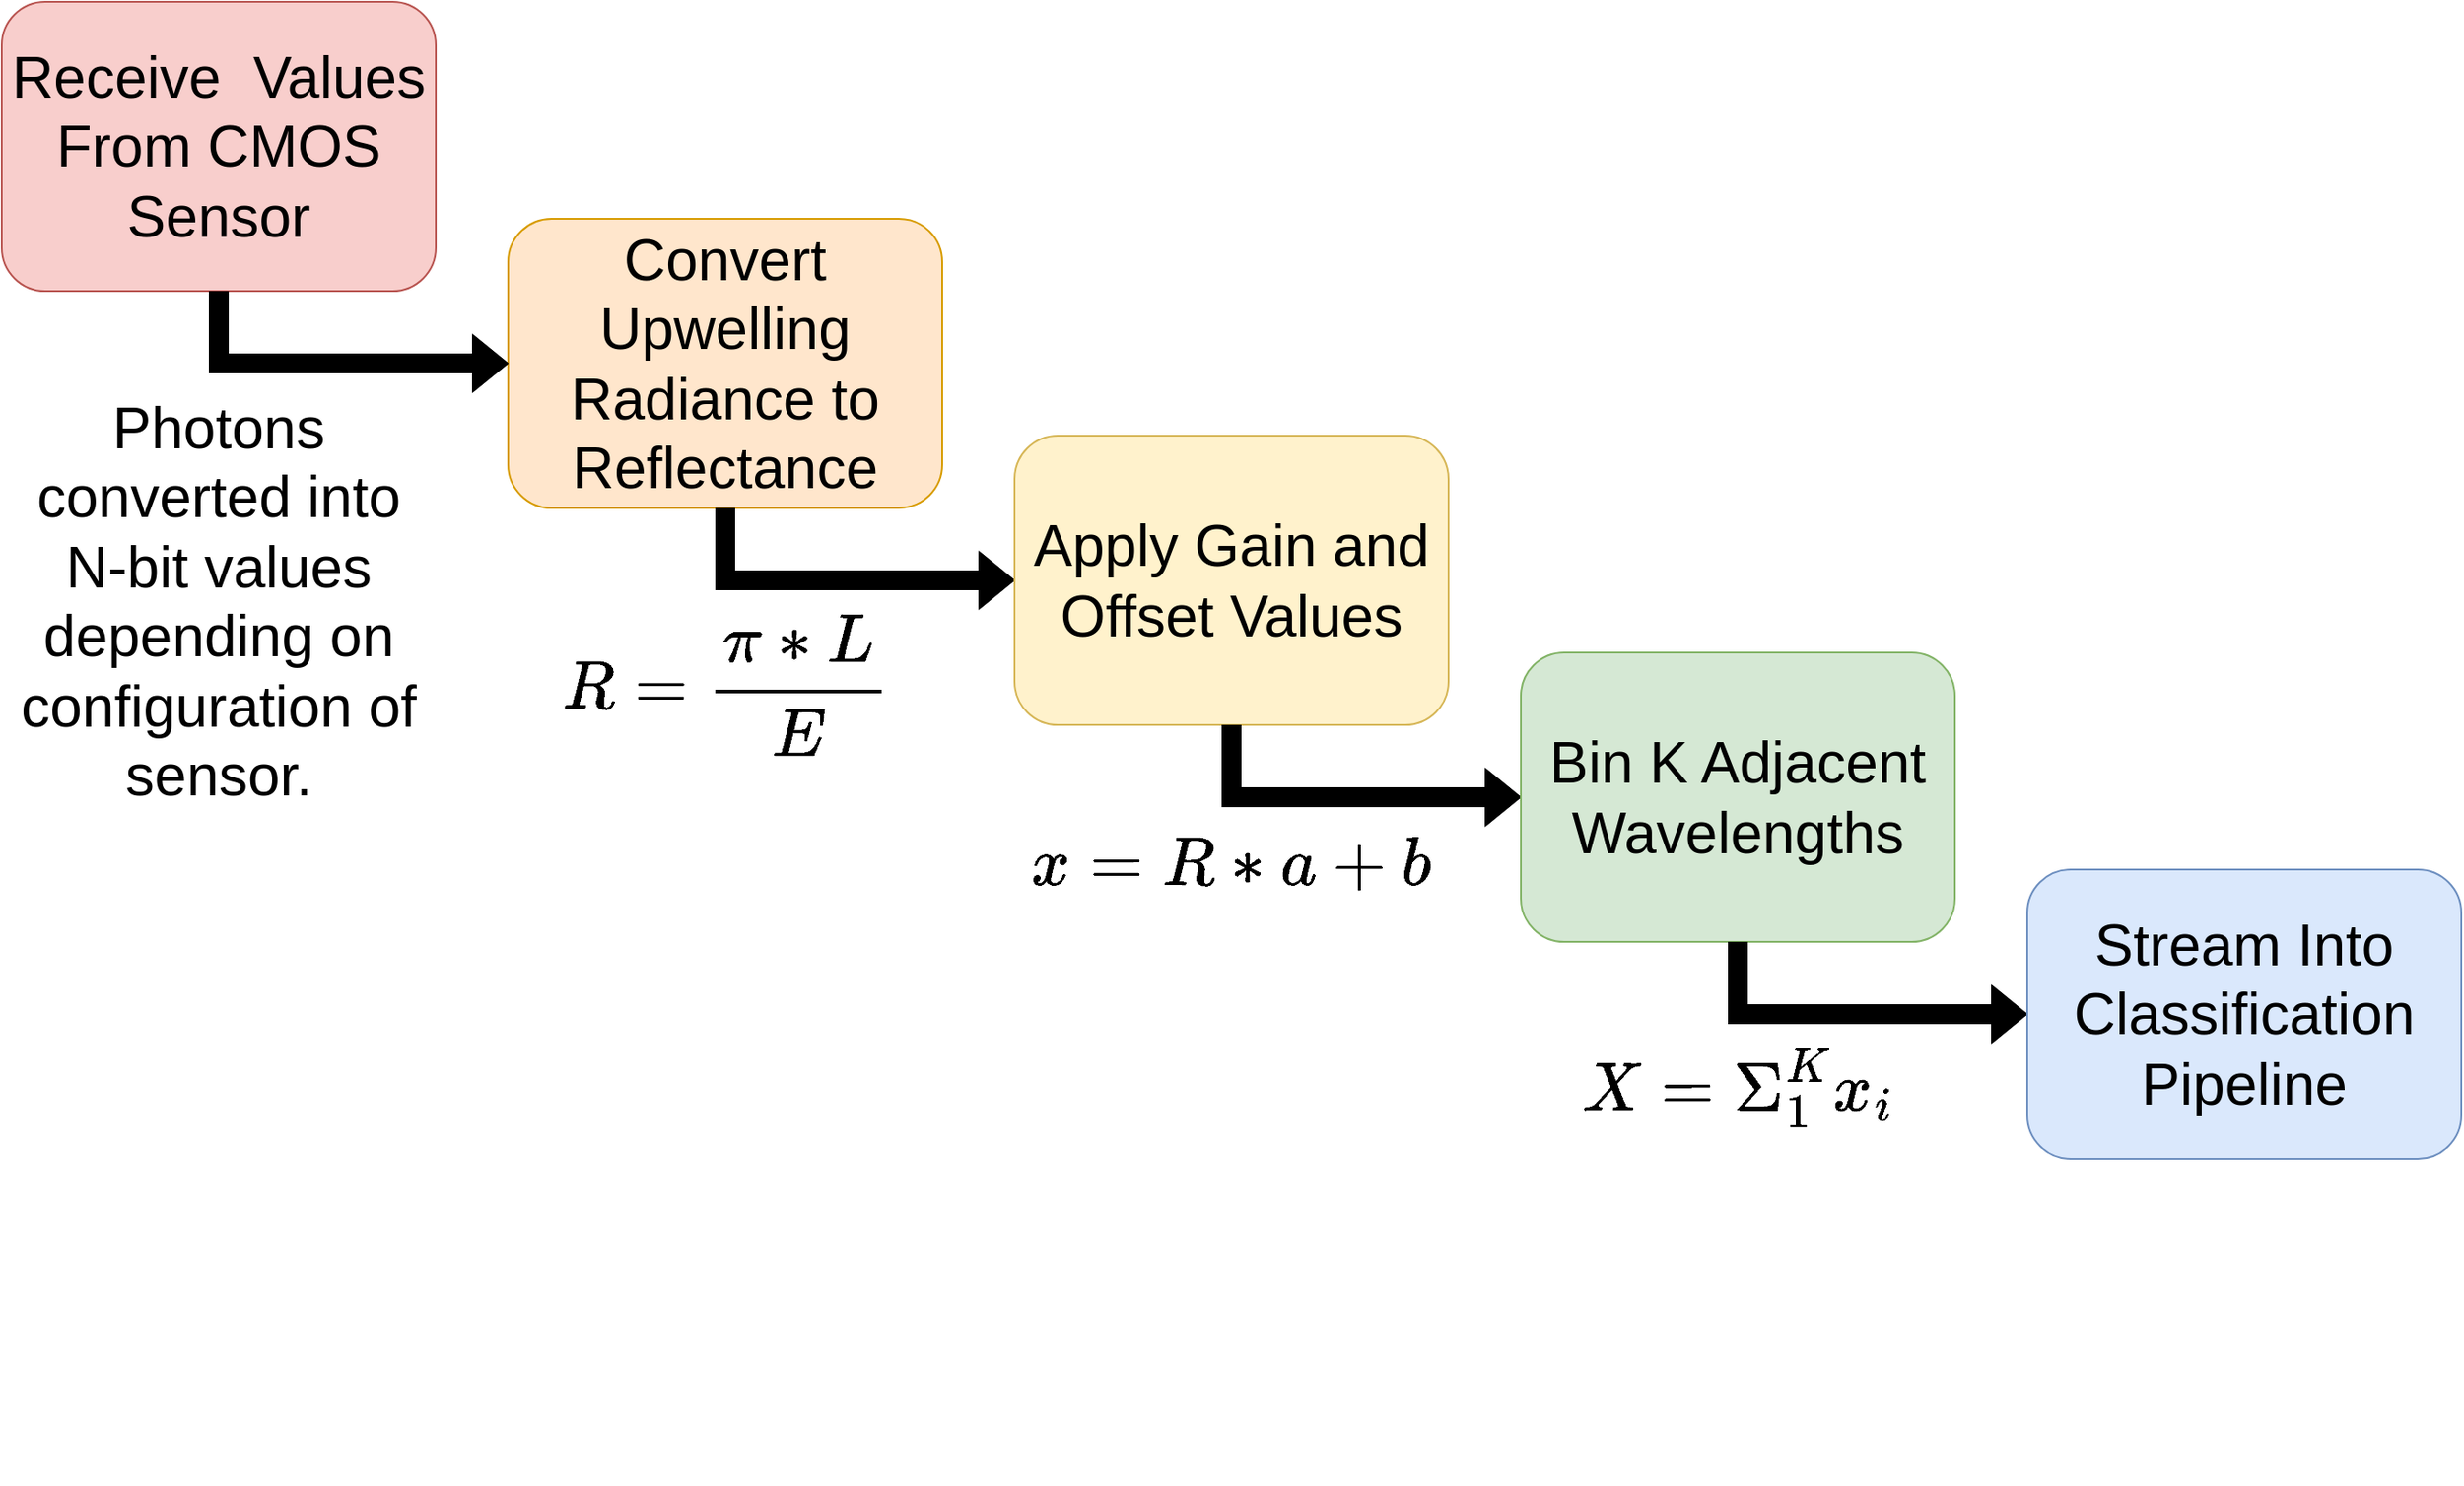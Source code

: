 <mxfile version="28.1.1">
  <diagram name="Page-1" id="-AFErXNe9J7OdYunWK4x">
    <mxGraphModel dx="3281" dy="2628" grid="1" gridSize="10" guides="1" tooltips="1" connect="1" arrows="1" fold="1" page="1" pageScale="1" pageWidth="850" pageHeight="1100" math="1" shadow="0">
      <root>
        <mxCell id="0" />
        <mxCell id="1" parent="0" />
        <mxCell id="zj0fFl8EOxYbujoj9vtz-1" value="Convert Upwelling Radiance to Reflectance" style="rounded=1;whiteSpace=wrap;html=1;fillColor=#ffe6cc;strokeColor=#d79b00;fontSize=32;" parent="1" vertex="1">
          <mxGeometry x="160" y="-40" width="240" height="160" as="geometry" />
        </mxCell>
        <mxCell id="zj0fFl8EOxYbujoj9vtz-10" value="" style="shape=flexArrow;endArrow=classic;html=1;rounded=0;fillColor=#000000;entryX=0;entryY=0.5;entryDx=0;entryDy=0;exitX=0.5;exitY=1;exitDx=0;exitDy=0;" parent="1" target="zj0fFl8EOxYbujoj9vtz-21" edge="1" source="zj0fFl8EOxYbujoj9vtz-1">
          <mxGeometry width="50" height="50" relative="1" as="geometry">
            <mxPoint x="240" y="200" as="sourcePoint" />
            <mxPoint x="440" y="320.0" as="targetPoint" />
            <Array as="points">
              <mxPoint x="280" y="160" />
            </Array>
          </mxGeometry>
        </mxCell>
        <mxCell id="zj0fFl8EOxYbujoj9vtz-21" value="Apply Gain and Offset Values" style="rounded=1;whiteSpace=wrap;html=1;fillColor=#fff2cc;strokeColor=#d6b656;fontSize=32;" parent="1" vertex="1">
          <mxGeometry x="440" y="80" width="240" height="160" as="geometry" />
        </mxCell>
        <mxCell id="zj0fFl8EOxYbujoj9vtz-22" value="" style="shape=flexArrow;endArrow=classic;html=1;rounded=0;fillColor=#000000;entryX=0;entryY=0.5;entryDx=0;entryDy=0;exitX=0.5;exitY=1;exitDx=0;exitDy=0;" parent="1" target="zj0fFl8EOxYbujoj9vtz-24" edge="1" source="zj0fFl8EOxYbujoj9vtz-21">
          <mxGeometry width="50" height="50" relative="1" as="geometry">
            <mxPoint x="560" y="400" as="sourcePoint" />
            <mxPoint x="610" y="520" as="targetPoint" />
            <Array as="points">
              <mxPoint x="560" y="280" />
            </Array>
          </mxGeometry>
        </mxCell>
        <mxCell id="zj0fFl8EOxYbujoj9vtz-24" value="Bin K Adjacent Wavelengths" style="rounded=1;whiteSpace=wrap;html=1;fillColor=#d5e8d4;strokeColor=#82b366;fontSize=32;" parent="1" vertex="1">
          <mxGeometry x="720" y="200" width="240" height="160" as="geometry" />
        </mxCell>
        <mxCell id="zj0fFl8EOxYbujoj9vtz-25" value="" style="shape=flexArrow;endArrow=classic;html=1;rounded=0;fillColor=#000000;entryX=0;entryY=0.5;entryDx=0;entryDy=0;exitX=0.5;exitY=1;exitDx=0;exitDy=0;" parent="1" target="zj0fFl8EOxYbujoj9vtz-27" edge="1" source="zj0fFl8EOxYbujoj9vtz-24">
          <mxGeometry width="50" height="50" relative="1" as="geometry">
            <mxPoint x="480" y="600" as="sourcePoint" />
            <mxPoint x="530" y="720" as="targetPoint" />
            <Array as="points">
              <mxPoint x="840" y="400" />
            </Array>
          </mxGeometry>
        </mxCell>
        <mxCell id="zj0fFl8EOxYbujoj9vtz-27" value="Stream Into Classification Pipeline" style="rounded=1;whiteSpace=wrap;html=1;fillColor=#dae8fc;strokeColor=#6c8ebf;fontSize=32;" parent="1" vertex="1">
          <mxGeometry x="1000" y="320" width="240" height="160" as="geometry" />
        </mxCell>
        <mxCell id="zj0fFl8EOxYbujoj9vtz-31" value="Receive&amp;nbsp; Values From CMOS Sensor" style="rounded=1;whiteSpace=wrap;html=1;fillColor=#f8cecc;strokeColor=#b85450;fontSize=32;" parent="1" vertex="1">
          <mxGeometry x="-120" y="-160" width="240" height="160" as="geometry" />
        </mxCell>
        <mxCell id="zj0fFl8EOxYbujoj9vtz-32" value="" style="shape=flexArrow;endArrow=classic;html=1;rounded=0;fillColor=#000000;entryX=0;entryY=0.5;entryDx=0;entryDy=0;fontSize=15;" parent="1" edge="1" target="zj0fFl8EOxYbujoj9vtz-1">
          <mxGeometry width="50" height="50" relative="1" as="geometry">
            <mxPoint as="sourcePoint" />
            <mxPoint x="40" y="120" as="targetPoint" />
            <Array as="points">
              <mxPoint y="40" />
            </Array>
          </mxGeometry>
        </mxCell>
        <mxCell id="j2OUBfNBOiiI5y0Fi2rB-1" value="Photons converted into N-bit values depending on configuration of sensor." style="text;html=1;align=center;verticalAlign=top;whiteSpace=wrap;rounded=0;fontSize=32;" vertex="1" parent="1">
          <mxGeometry x="-120" y="50" width="240" height="280" as="geometry" />
        </mxCell>
        <mxCell id="j2OUBfNBOiiI5y0Fi2rB-3" value="$$R = \frac{\pi*L}{E}$$" style="text;html=1;align=center;verticalAlign=top;whiteSpace=wrap;rounded=0;fontSize=32;" vertex="1" parent="1">
          <mxGeometry x="160" y="140" width="240" height="100" as="geometry" />
        </mxCell>
        <mxCell id="j2OUBfNBOiiI5y0Fi2rB-4" value="$$x = R*a + b$$" style="text;html=1;align=center;verticalAlign=top;whiteSpace=wrap;rounded=0;fontSize=32;" vertex="1" parent="1">
          <mxGeometry x="440" y="260" width="240" height="190" as="geometry" />
        </mxCell>
        <mxCell id="j2OUBfNBOiiI5y0Fi2rB-5" value="$$X = \Sigma_1^{K}x_i$$" style="text;html=1;align=center;verticalAlign=top;whiteSpace=wrap;rounded=0;fontSize=32;" vertex="1" parent="1">
          <mxGeometry x="720" y="380" width="240" height="280" as="geometry" />
        </mxCell>
      </root>
    </mxGraphModel>
  </diagram>
</mxfile>
